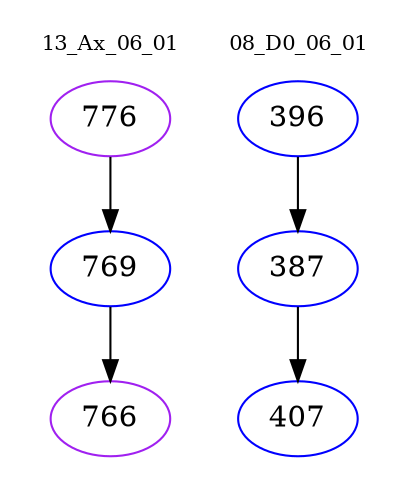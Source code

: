 digraph{
subgraph cluster_0 {
color = white
label = "13_Ax_06_01";
fontsize=10;
T0_776 [label="776", color="purple"]
T0_776 -> T0_769 [color="black"]
T0_769 [label="769", color="blue"]
T0_769 -> T0_766 [color="black"]
T0_766 [label="766", color="purple"]
}
subgraph cluster_1 {
color = white
label = "08_D0_06_01";
fontsize=10;
T1_396 [label="396", color="blue"]
T1_396 -> T1_387 [color="black"]
T1_387 [label="387", color="blue"]
T1_387 -> T1_407 [color="black"]
T1_407 [label="407", color="blue"]
}
}

